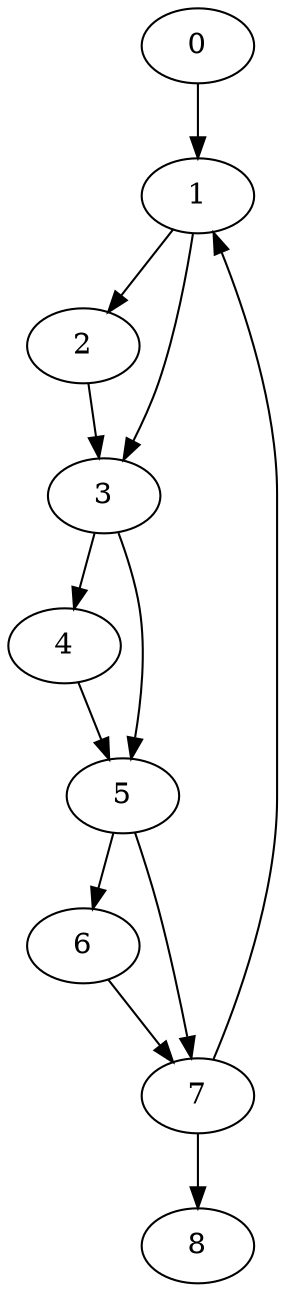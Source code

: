 digraph {
	0
	1
	2
	3
	4
	5
	6
	7
	8
	1 -> 2
	3 -> 4
	3 -> 5
	4 -> 5
	5 -> 6
	5 -> 7
	6 -> 7
	0 -> 1
	7 -> 1
	1 -> 3
	2 -> 3
	7 -> 8
}
